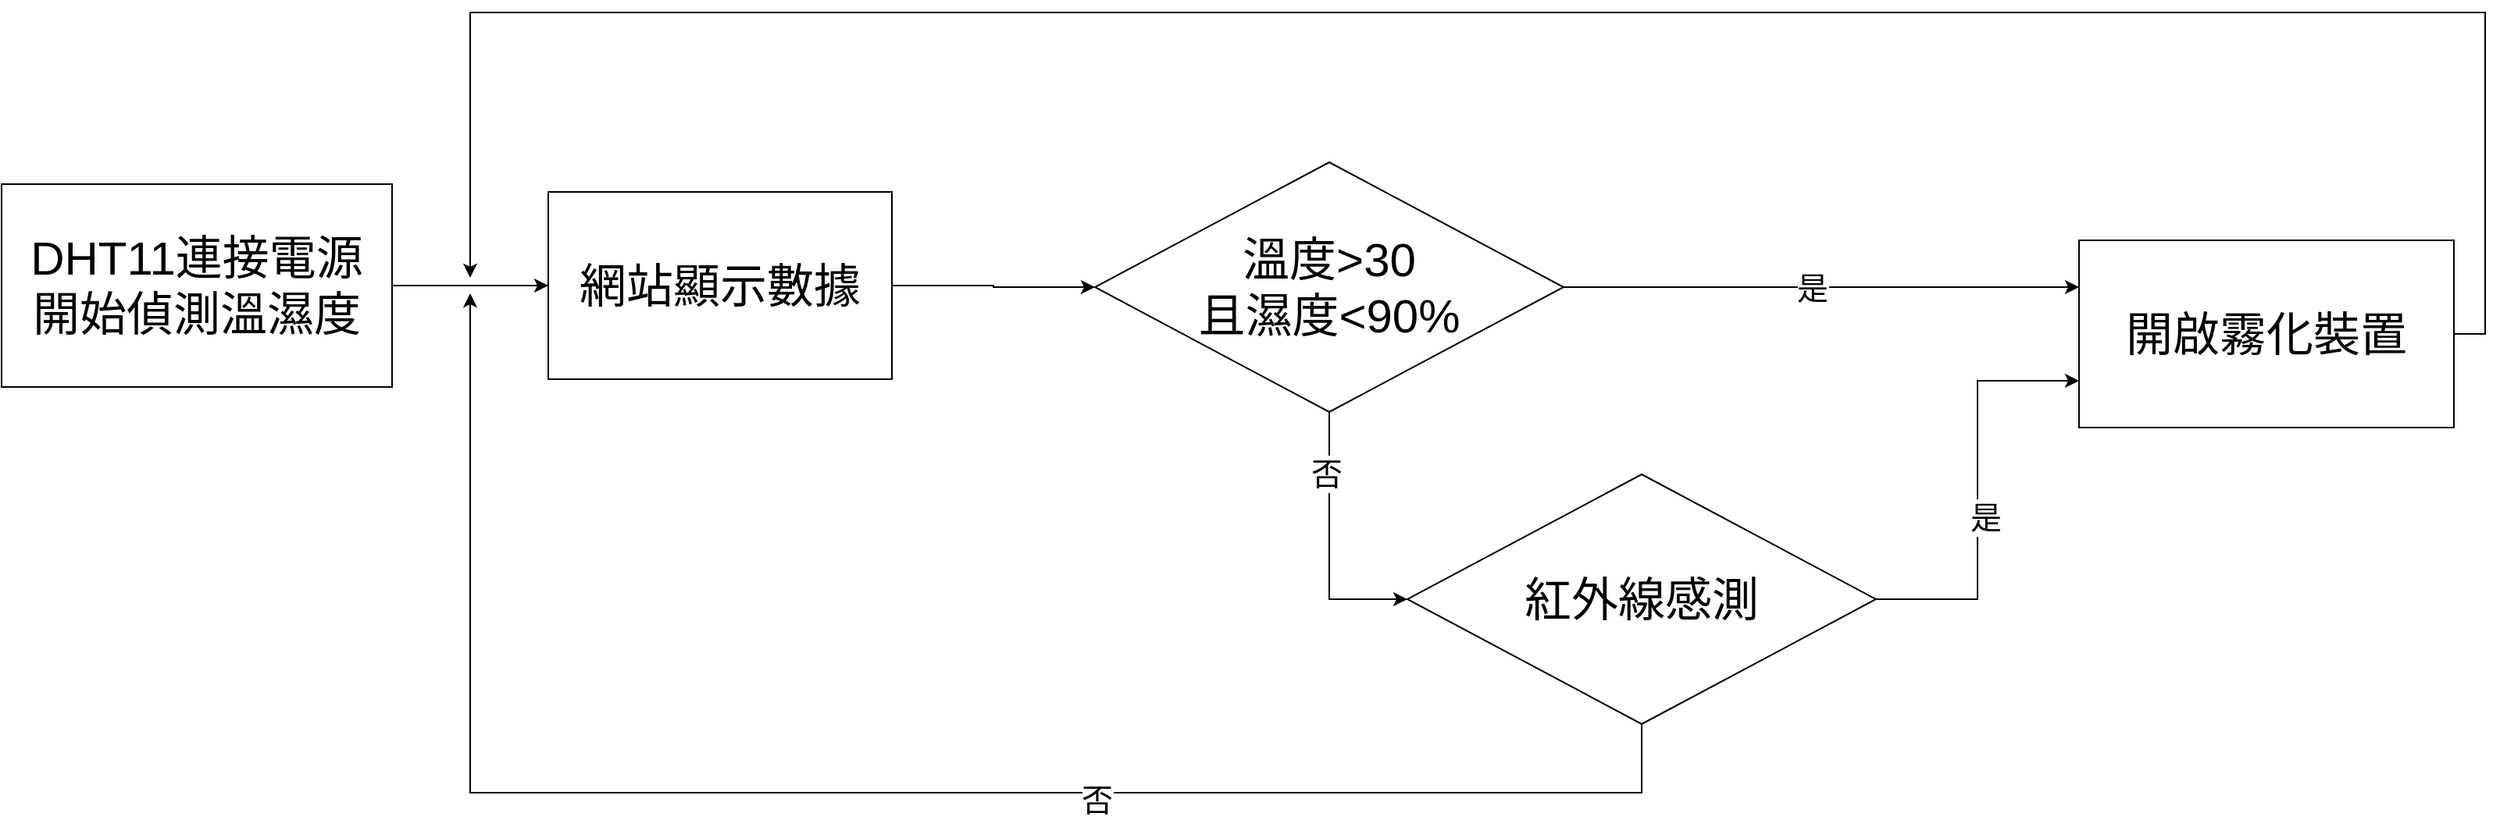 <mxfile version="27.0.6">
  <diagram name="第 1 页" id="eyDyg9CwF7-JI1joJyjy">
    <mxGraphModel dx="1908" dy="2254" grid="1" gridSize="10" guides="1" tooltips="1" connect="1" arrows="1" fold="1" page="1" pageScale="1" pageWidth="827" pageHeight="1169" math="0" shadow="0">
      <root>
        <mxCell id="0" />
        <mxCell id="1" parent="0" />
        <mxCell id="ecJqm-v5bZDQitUz-0RF-4" value="&lt;font style=&quot;font-size: 30px;&quot;&gt;溫度&amp;gt;30&lt;/font&gt;&lt;div&gt;&lt;font style=&quot;font-size: 30px;&quot;&gt;且濕度&amp;lt;90%&lt;/font&gt;&lt;/div&gt;" style="rhombus;whiteSpace=wrap;html=1;" parent="1" vertex="1">
          <mxGeometry x="860" y="-854" width="300" height="160" as="geometry" />
        </mxCell>
        <mxCell id="x1KHUrAlbdS4utBoIztd-19" style="edgeStyle=orthogonalEdgeStyle;rounded=0;orthogonalLoop=1;jettySize=auto;html=1;exitX=1;exitY=0.5;exitDx=0;exitDy=0;" edge="1" parent="1" source="ecJqm-v5bZDQitUz-0RF-12">
          <mxGeometry relative="1" as="geometry">
            <mxPoint x="460" y="-780" as="targetPoint" />
            <Array as="points">
              <mxPoint x="1750" y="-744" />
              <mxPoint x="1750" y="-950" />
              <mxPoint x="460" y="-950" />
            </Array>
          </mxGeometry>
        </mxCell>
        <mxCell id="ecJqm-v5bZDQitUz-0RF-12" value="&lt;font style=&quot;font-size: 30px;&quot;&gt;開啟霧化裝置&lt;/font&gt;" style="whiteSpace=wrap;html=1;" parent="1" vertex="1">
          <mxGeometry x="1490" y="-804" width="240" height="120" as="geometry" />
        </mxCell>
        <mxCell id="x1KHUrAlbdS4utBoIztd-17" style="edgeStyle=orthogonalEdgeStyle;rounded=0;orthogonalLoop=1;jettySize=auto;html=1;exitX=0.5;exitY=1;exitDx=0;exitDy=0;" edge="1" parent="1" source="x1KHUrAlbdS4utBoIztd-5">
          <mxGeometry relative="1" as="geometry">
            <mxPoint x="460" y="-770" as="targetPoint" />
            <Array as="points">
              <mxPoint x="1210" y="-450" />
              <mxPoint x="460" y="-450" />
            </Array>
          </mxGeometry>
        </mxCell>
        <mxCell id="x1KHUrAlbdS4utBoIztd-18" value="&lt;font style=&quot;font-size: 20px;&quot;&gt;否&lt;/font&gt;" style="edgeLabel;html=1;align=center;verticalAlign=middle;resizable=0;points=[];" vertex="1" connectable="0" parent="x1KHUrAlbdS4utBoIztd-17">
          <mxGeometry x="-0.295" y="4" relative="1" as="geometry">
            <mxPoint x="-1" as="offset" />
          </mxGeometry>
        </mxCell>
        <mxCell id="x1KHUrAlbdS4utBoIztd-5" value="&lt;span style=&quot;font-size: 30px;&quot;&gt;紅外線感測&lt;/span&gt;" style="rhombus;whiteSpace=wrap;html=1;" vertex="1" parent="1">
          <mxGeometry x="1060" y="-654" width="300" height="160" as="geometry" />
        </mxCell>
        <mxCell id="ecJqm-v5bZDQitUz-0RF-5" value="&lt;font style=&quot;font-size: 30px;&quot;&gt;網站顯示數據&lt;/font&gt;" style="rounded=0;whiteSpace=wrap;html=1;" parent="1" vertex="1">
          <mxGeometry x="510" y="-835" width="220" height="120" as="geometry" />
        </mxCell>
        <mxCell id="ecJqm-v5bZDQitUz-0RF-1" value="&lt;font style=&quot;font-size: 30px;&quot;&gt;DHT11連接電源&lt;/font&gt;&lt;div&gt;&lt;font style=&quot;font-size: 30px;&quot;&gt;開始偵測溫濕度&lt;/font&gt;&lt;/div&gt;" style="rounded=0;whiteSpace=wrap;html=1;" parent="1" vertex="1">
          <mxGeometry x="160" y="-840" width="250" height="130" as="geometry" />
        </mxCell>
        <mxCell id="x1KHUrAlbdS4utBoIztd-9" style="edgeStyle=orthogonalEdgeStyle;rounded=0;orthogonalLoop=1;jettySize=auto;html=1;exitX=0.5;exitY=1;exitDx=0;exitDy=0;entryX=0;entryY=0.5;entryDx=0;entryDy=0;" edge="1" parent="1" source="ecJqm-v5bZDQitUz-0RF-4" target="x1KHUrAlbdS4utBoIztd-5">
          <mxGeometry relative="1" as="geometry" />
        </mxCell>
        <mxCell id="x1KHUrAlbdS4utBoIztd-11" value="&lt;font style=&quot;font-size: 20px;&quot;&gt;否&lt;/font&gt;" style="edgeLabel;html=1;align=center;verticalAlign=middle;resizable=0;points=[];" vertex="1" connectable="0" parent="x1KHUrAlbdS4utBoIztd-9">
          <mxGeometry x="-0.537" y="-2" relative="1" as="geometry">
            <mxPoint y="-1" as="offset" />
          </mxGeometry>
        </mxCell>
        <mxCell id="x1KHUrAlbdS4utBoIztd-10" style="edgeStyle=orthogonalEdgeStyle;rounded=0;orthogonalLoop=1;jettySize=auto;html=1;exitX=1;exitY=0.5;exitDx=0;exitDy=0;entryX=0;entryY=0.25;entryDx=0;entryDy=0;" edge="1" parent="1" source="ecJqm-v5bZDQitUz-0RF-4" target="ecJqm-v5bZDQitUz-0RF-12">
          <mxGeometry relative="1" as="geometry" />
        </mxCell>
        <mxCell id="x1KHUrAlbdS4utBoIztd-13" value="&lt;font style=&quot;font-size: 20px;&quot;&gt;是&lt;/font&gt;" style="edgeLabel;html=1;align=center;verticalAlign=middle;resizable=0;points=[];" vertex="1" connectable="0" parent="x1KHUrAlbdS4utBoIztd-10">
          <mxGeometry x="-0.034" relative="1" as="geometry">
            <mxPoint x="-1" as="offset" />
          </mxGeometry>
        </mxCell>
        <mxCell id="ecJqm-v5bZDQitUz-0RF-8" style="edgeStyle=orthogonalEdgeStyle;rounded=0;orthogonalLoop=1;jettySize=auto;html=1;exitX=1;exitY=0.5;exitDx=0;exitDy=0;entryX=0;entryY=0.5;entryDx=0;entryDy=0;" parent="1" source="ecJqm-v5bZDQitUz-0RF-5" target="ecJqm-v5bZDQitUz-0RF-4" edge="1">
          <mxGeometry relative="1" as="geometry" />
        </mxCell>
        <mxCell id="x1KHUrAlbdS4utBoIztd-7" style="edgeStyle=orthogonalEdgeStyle;rounded=0;orthogonalLoop=1;jettySize=auto;html=1;exitX=1;exitY=0.5;exitDx=0;exitDy=0;entryX=0;entryY=0.75;entryDx=0;entryDy=0;" edge="1" parent="1" source="x1KHUrAlbdS4utBoIztd-5" target="ecJqm-v5bZDQitUz-0RF-12">
          <mxGeometry relative="1" as="geometry" />
        </mxCell>
        <mxCell id="x1KHUrAlbdS4utBoIztd-14" value="&lt;font style=&quot;font-size: 20px;&quot;&gt;是&lt;/font&gt;" style="edgeLabel;html=1;align=center;verticalAlign=middle;resizable=0;points=[];" vertex="1" connectable="0" parent="x1KHUrAlbdS4utBoIztd-7">
          <mxGeometry x="-0.117" y="-5" relative="1" as="geometry">
            <mxPoint y="1" as="offset" />
          </mxGeometry>
        </mxCell>
        <mxCell id="ecJqm-v5bZDQitUz-0RF-7" style="edgeStyle=orthogonalEdgeStyle;rounded=0;orthogonalLoop=1;jettySize=auto;html=1;exitX=1;exitY=0.5;exitDx=0;exitDy=0;entryX=0;entryY=0.5;entryDx=0;entryDy=0;" parent="1" source="ecJqm-v5bZDQitUz-0RF-1" target="ecJqm-v5bZDQitUz-0RF-5" edge="1">
          <mxGeometry relative="1" as="geometry" />
        </mxCell>
      </root>
    </mxGraphModel>
  </diagram>
</mxfile>
